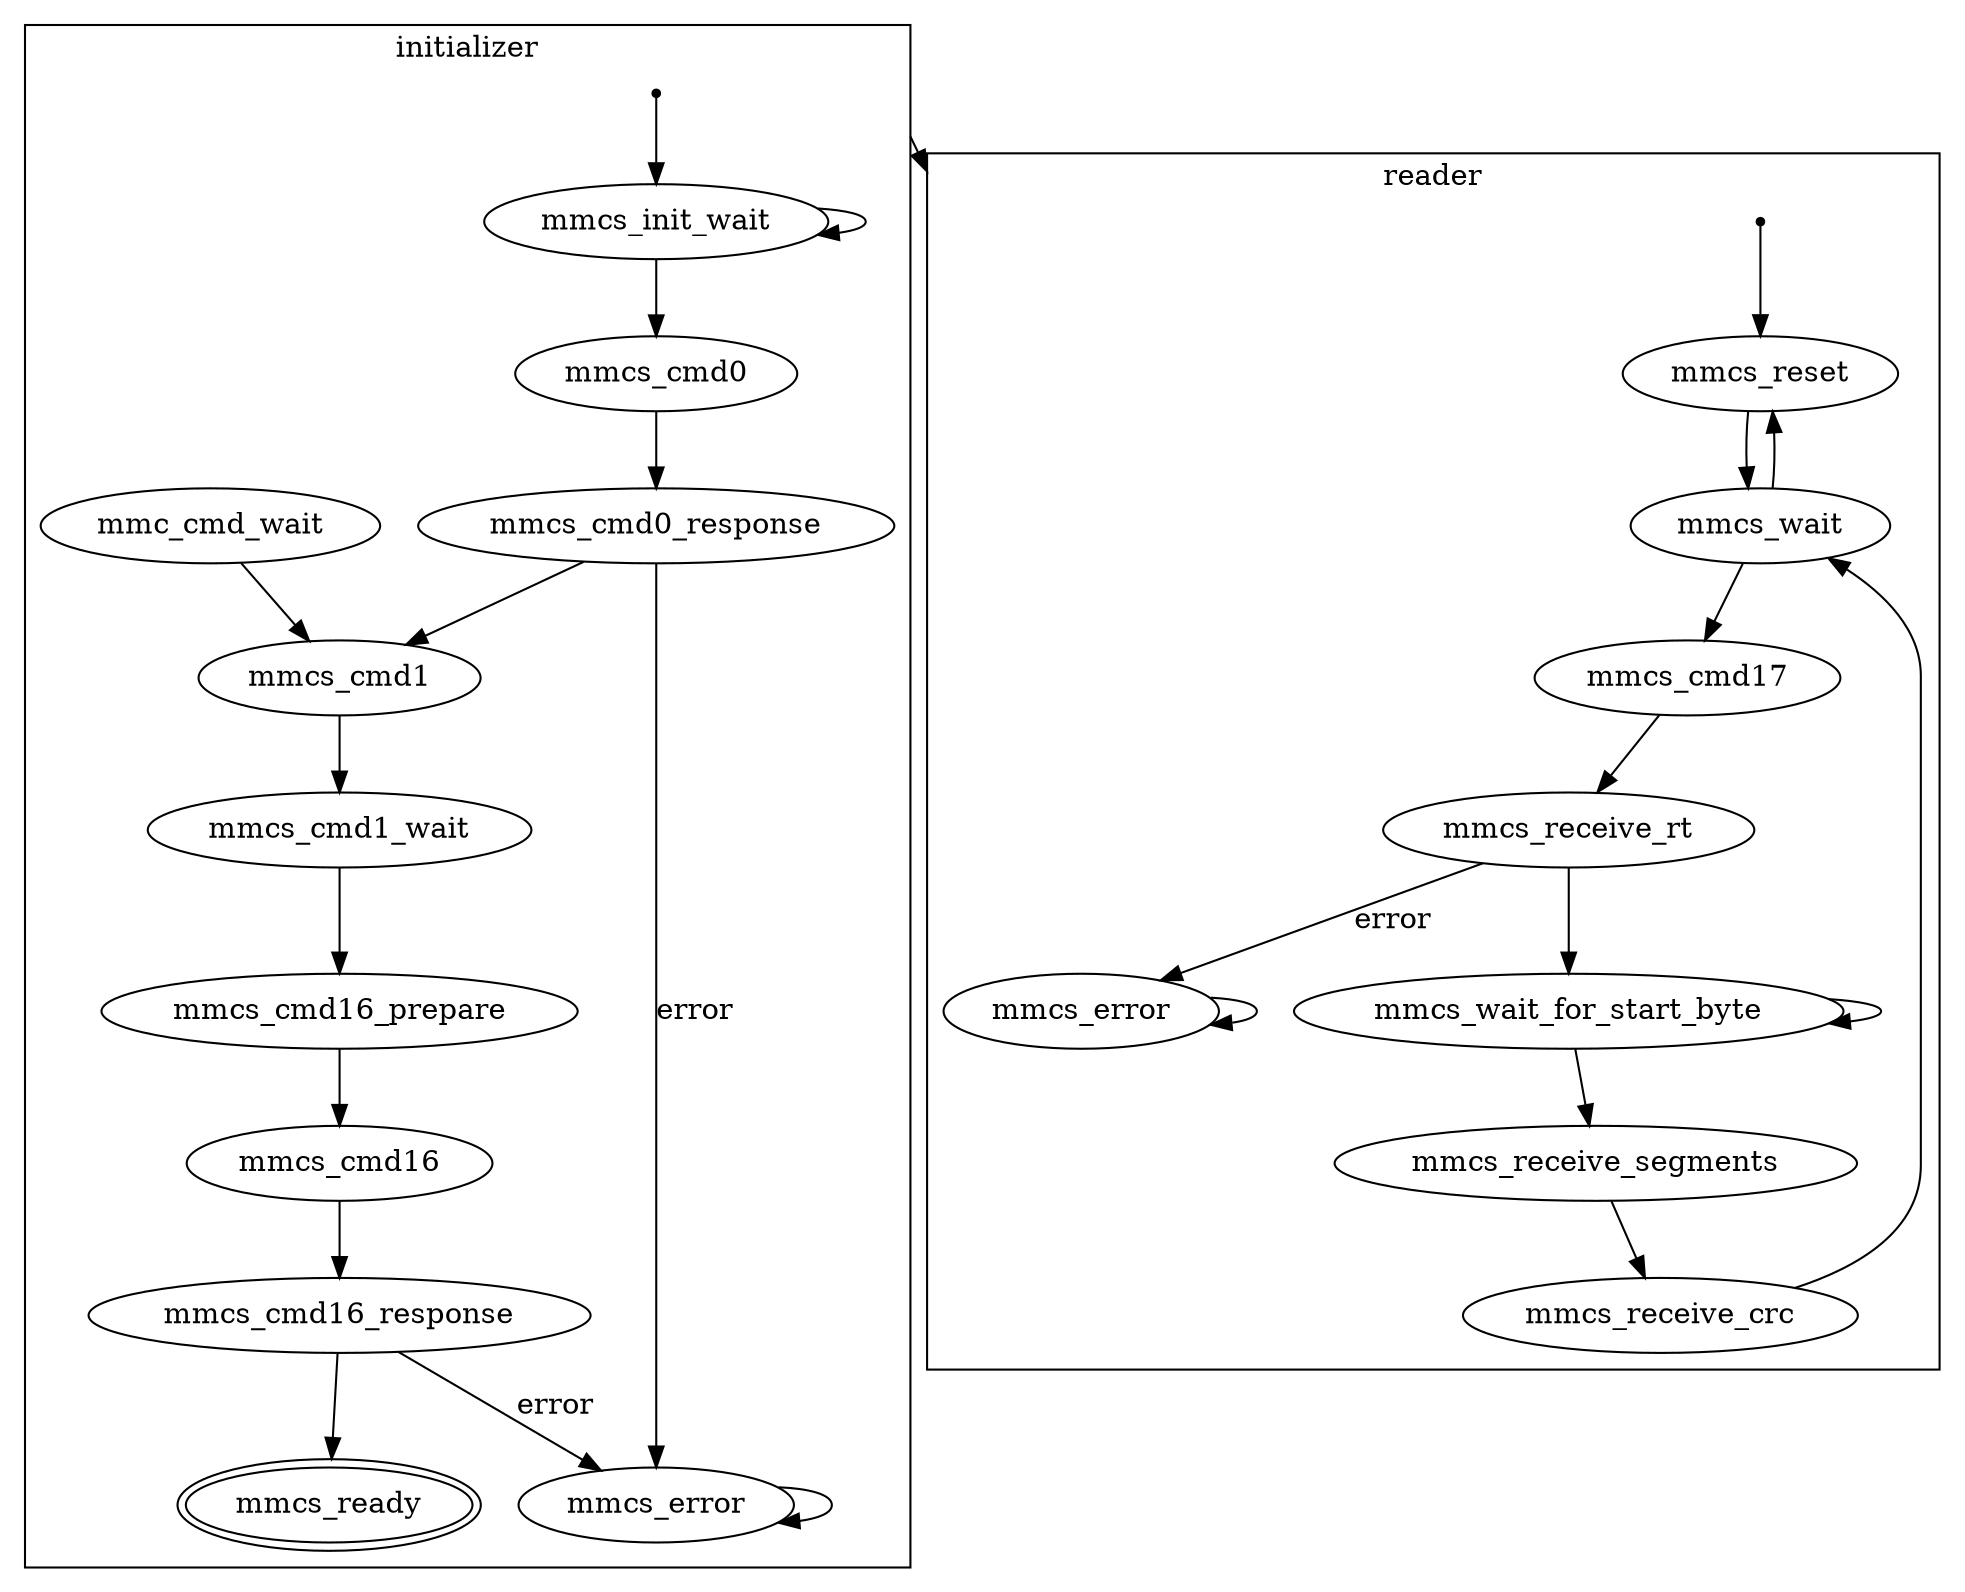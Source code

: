 digraph G {
	graph [compound=true];

	start0 [shape=point];
	start1 [shape=point];
	mmcs_ready [peripheries=2];

	DUMMY_0 -> DUMMY_1 [ltail=cluster_0, lhead=cluster_1];

	subgraph cluster_0 {
		label = "initializer";

		DUMMY_0 [shape=point style=invis]

		mmcs_error_initializer [label=mmcs_error];
		start0 -> mmcs_init_wait -> mmcs_cmd0 -> mmcs_cmd0_response -> mmcs_cmd1 
			-> mmcs_cmd1_wait -> mmcs_cmd16_prepare -> mmcs_cmd16 -> mmcs_cmd16_response -> mmcs_ready;

		//{rank=same; start0 mmcs_init_wait mmcs_cmd0 mmcs_cmd0_response mmcs_cmd1 mmcs_cmd1_wait 
		//	mmcs_cmd16_prepare mmcs_cmd16 mmcs_cmd16_response mmcs_ready}

		mmcs_cmd16_response -> mmcs_error_initializer [label="error"];
		mmcs_init_wait -> mmcs_init_wait;
		mmcs_cmd0_response -> mmcs_error_initializer [label="error"];
		mmc_cmd_wait -> mmcs_cmd1;
		mmcs_error_initializer -> mmcs_error_initializer;
	}

	subgraph cluster_1 {
		label = "reader";

		DUMMY_1 [shape=point style=invis]

		mmcs_error_reader [label=mmcs_error];
		start1 -> mmcs_reset -> mmcs_wait -> mmcs_cmd17 -> mmcs_receive_rt -> mmcs_wait_for_start_byte 
			-> mmcs_receive_segments -> mmcs_receive_crc -> mmcs_wait;

		//{rank=same; start1 mmcs_reset mcs_wait mmcs_cmd17 mmcs_receive_rt mmcs_wait_for_start_byte 
		//	mmcs_receive_segments mmcs_receive_crc mmcs_wait}

		mmcs_wait_for_start_byte -> mmcs_wait_for_start_byte;
		mmcs_receive_rt -> mmcs_error_reader [label="error"];
		mmcs_wait -> mmcs_reset;
		mmcs_error_reader -> mmcs_error_reader;
	}
}
